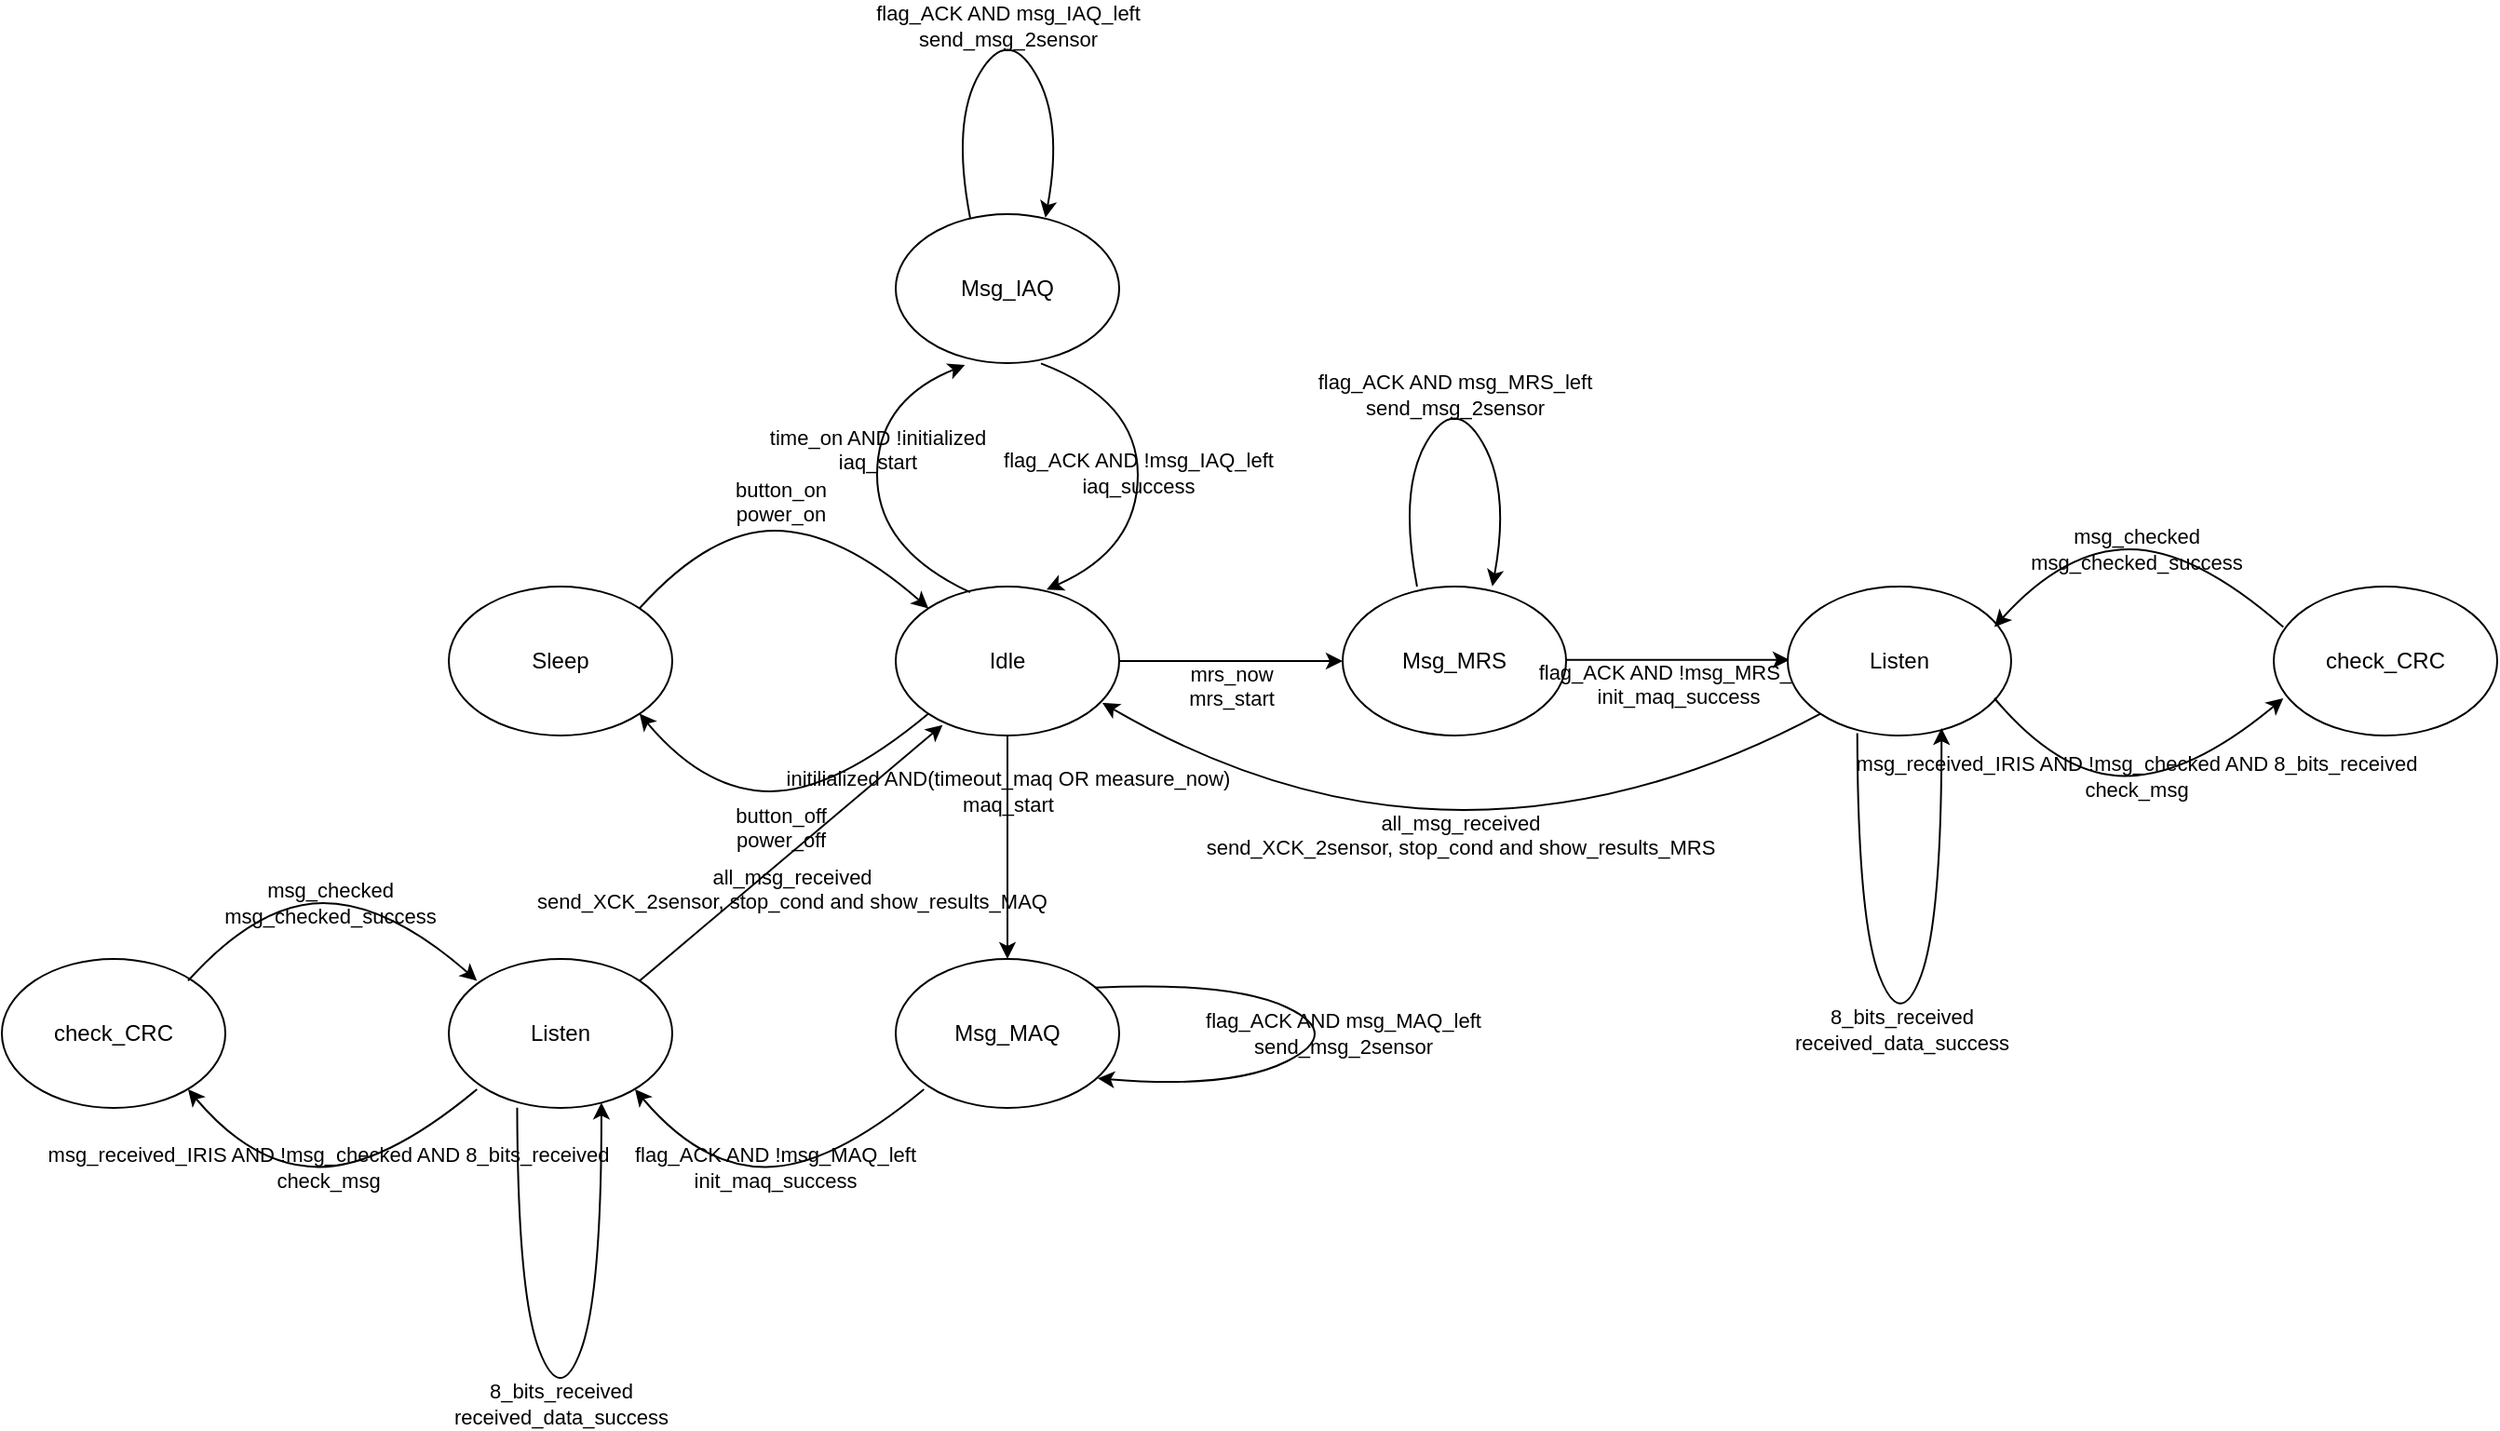 <mxfile version="12.9.14" type="google"><diagram id="xmG_391eicdIHBzz3NUD" name="Page-1"><mxGraphModel dx="2391" dy="1476" grid="1" gridSize="10" guides="1" tooltips="1" connect="1" arrows="1" fold="1" page="1" pageScale="1" pageWidth="827" pageHeight="1169" math="0" shadow="0"><root><mxCell id="0"/><mxCell id="1" parent="0"/><mxCell id="2yx_JrIx052W6-UXu50i-2" value="Sleep" style="ellipse;whiteSpace=wrap;html=1;" parent="1" vertex="1"><mxGeometry x="80" y="320" width="120" height="80" as="geometry"/></mxCell><mxCell id="2yx_JrIx052W6-UXu50i-3" value="Idle" style="ellipse;whiteSpace=wrap;html=1;" parent="1" vertex="1"><mxGeometry x="320" y="320" width="120" height="80" as="geometry"/></mxCell><mxCell id="2yx_JrIx052W6-UXu50i-6" value="button_on&lt;br&gt;power_on" style="curved=1;endArrow=classic;html=1;exitX=1;exitY=0;exitDx=0;exitDy=0;entryX=0;entryY=0;entryDx=0;entryDy=0;verticalAlign=bottom;labelBackgroundColor=none;" parent="1" source="2yx_JrIx052W6-UXu50i-2" target="2yx_JrIx052W6-UXu50i-3" edge="1"><mxGeometry width="50" height="50" relative="1" as="geometry"><mxPoint x="210" y="290" as="sourcePoint"/><mxPoint x="260" y="240" as="targetPoint"/><Array as="points"><mxPoint x="220" y="290"/><mxPoint x="290" y="290"/></Array></mxGeometry></mxCell><mxCell id="2yx_JrIx052W6-UXu50i-7" value="button_off&lt;br&gt;power_off" style="curved=1;endArrow=classic;html=1;exitX=0;exitY=1;exitDx=0;exitDy=0;entryX=1;entryY=1;entryDx=0;entryDy=0;verticalAlign=top;labelBackgroundColor=none;" parent="1" source="2yx_JrIx052W6-UXu50i-3" target="2yx_JrIx052W6-UXu50i-2" edge="1"><mxGeometry width="50" height="50" relative="1" as="geometry"><mxPoint x="335.144" y="471.716" as="sourcePoint"/><mxPoint x="179.996" y="471.716" as="targetPoint"/><Array as="points"><mxPoint x="287.57" y="430"/><mxPoint x="217.57" y="430"/></Array></mxGeometry></mxCell><mxCell id="2yx_JrIx052W6-UXu50i-8" value="Msg_IAQ" style="ellipse;whiteSpace=wrap;html=1;" parent="1" vertex="1"><mxGeometry x="320" y="120" width="120" height="80" as="geometry"/></mxCell><mxCell id="2yx_JrIx052W6-UXu50i-10" value="time_on AND !initialized&lt;br&gt;iaq_start" style="curved=1;endArrow=classic;html=1;exitX=0.333;exitY=0.038;exitDx=0;exitDy=0;exitPerimeter=0;entryX=0.31;entryY=1.013;entryDx=0;entryDy=0;entryPerimeter=0;verticalAlign=bottom;labelBackgroundColor=none;" parent="1" source="2yx_JrIx052W6-UXu50i-3" target="2yx_JrIx052W6-UXu50i-8" edge="1"><mxGeometry width="50" height="50" relative="1" as="geometry"><mxPoint x="310" y="210" as="sourcePoint"/><mxPoint x="360" y="160" as="targetPoint"/><Array as="points"><mxPoint x="310" y="300"/><mxPoint x="310" y="220"/></Array></mxGeometry></mxCell><mxCell id="2yx_JrIx052W6-UXu50i-11" value="flag_ACK AND !msg_IAQ_left&lt;br&gt;iaq_success" style="curved=1;endArrow=classic;html=1;exitX=0.65;exitY=1.002;exitDx=0;exitDy=0;exitPerimeter=0;entryX=0.675;entryY=0.02;entryDx=0;entryDy=0;entryPerimeter=0;labelBackgroundColor=none;" parent="1" source="2yx_JrIx052W6-UXu50i-8" target="2yx_JrIx052W6-UXu50i-3" edge="1"><mxGeometry width="50" height="50" relative="1" as="geometry"><mxPoint x="401.02" y="200.0" as="sourcePoint"/><mxPoint x="404.98" y="324.0" as="targetPoint"/><Array as="points"><mxPoint x="450" y="220"/><mxPoint x="450" y="300"/></Array></mxGeometry></mxCell><mxCell id="2yx_JrIx052W6-UXu50i-12" value="flag_ACK AND msg_IAQ_left&lt;br&gt;send_msg_2sensor" style="curved=1;endArrow=classic;html=1;exitX=0.333;exitY=0.038;exitDx=0;exitDy=0;exitPerimeter=0;entryX=0.67;entryY=0.024;entryDx=0;entryDy=0;entryPerimeter=0;labelBackgroundColor=none;" parent="1" edge="1" target="2yx_JrIx052W6-UXu50i-8"><mxGeometry width="50" height="50" relative="1" as="geometry"><mxPoint x="359.96" y="122.0" as="sourcePoint"/><mxPoint x="357.2" y="-2.842e-14" as="targetPoint"/><Array as="points"><mxPoint x="350" y="70"/><mxPoint x="380" y="19"/><mxPoint x="410" y="70"/></Array></mxGeometry></mxCell><mxCell id="2yx_JrIx052W6-UXu50i-14" value="Msg_MAQ" style="ellipse;whiteSpace=wrap;html=1;" parent="1" vertex="1"><mxGeometry x="320" y="520" width="120" height="80" as="geometry"/></mxCell><mxCell id="2yx_JrIx052W6-UXu50i-18" value="flag_ACK AND msg_MAQ_left&lt;br&gt;send_msg_2sensor" style="curved=1;endArrow=classic;html=1;exitX=0.894;exitY=0.192;exitDx=0;exitDy=0;labelBackgroundColor=none;entryX=0.904;entryY=0.801;entryDx=0;entryDy=0;entryPerimeter=0;exitPerimeter=0;" parent="1" edge="1" target="2yx_JrIx052W6-UXu50i-14" source="2yx_JrIx052W6-UXu50i-14"><mxGeometry width="50" height="50" relative="1" as="geometry"><mxPoint x="419.996" y="531.716" as="sourcePoint"/><mxPoint x="458" y="590" as="targetPoint"/><Array as="points"><mxPoint x="500" y="532"/><mxPoint x="560" y="560"/><mxPoint x="500" y="590"/></Array></mxGeometry></mxCell><mxCell id="2yx_JrIx052W6-UXu50i-29" value="Listen" style="ellipse;whiteSpace=wrap;html=1;" parent="1" vertex="1"><mxGeometry x="80" y="520" width="120" height="80" as="geometry"/></mxCell><mxCell id="2yx_JrIx052W6-UXu50i-30" value="check_CRC" style="ellipse;whiteSpace=wrap;html=1;" parent="1" vertex="1"><mxGeometry x="-160" y="520" width="120" height="80" as="geometry"/></mxCell><mxCell id="2yx_JrIx052W6-UXu50i-33" value="msg_received_IRIS AND !msg_checked AND 8_bits_received&lt;br&gt;check_msg" style="curved=1;endArrow=classic;html=1;exitX=0;exitY=1;exitDx=0;exitDy=0;entryX=1;entryY=1;entryDx=0;entryDy=0;labelBackgroundColor=none;" parent="1" edge="1"><mxGeometry width="50" height="50" relative="1" as="geometry"><mxPoint x="95.144" y="590.004" as="sourcePoint"/><mxPoint x="-60.004" y="590.004" as="targetPoint"/><Array as="points"><mxPoint x="45.14" y="631.72"/><mxPoint x="-24.86" y="631.72"/></Array></mxGeometry></mxCell><mxCell id="2yx_JrIx052W6-UXu50i-34" value="msg_checked&lt;br&gt;msg_checked_success" style="curved=1;endArrow=classic;html=1;exitX=1;exitY=0;exitDx=0;exitDy=0;entryX=0;entryY=0;entryDx=0;entryDy=0;labelBackgroundColor=none;" parent="1" edge="1"><mxGeometry width="50" height="50" relative="1" as="geometry"><mxPoint x="-60.004" y="531.716" as="sourcePoint"/><mxPoint x="95.144" y="531.716" as="targetPoint"/><Array as="points"><mxPoint x="-22.43" y="490"/><mxPoint x="47.57" y="490"/></Array></mxGeometry></mxCell><mxCell id="2yx_JrIx052W6-UXu50i-36" value="all_msg_received&lt;br&gt;send_XCK_2sensor, stop_cond and show_results_MAQ" style="endArrow=classic;html=1;entryX=0.21;entryY=0.929;entryDx=0;entryDy=0;entryPerimeter=0;exitX=1;exitY=0;exitDx=0;exitDy=0;verticalAlign=top;labelBackgroundColor=none;" parent="1" source="2yx_JrIx052W6-UXu50i-29" target="2yx_JrIx052W6-UXu50i-3" edge="1"><mxGeometry width="50" height="50" relative="1" as="geometry"><mxPoint x="100" y="570" as="sourcePoint"/><mxPoint x="150" y="520" as="targetPoint"/></mxGeometry></mxCell><mxCell id="2yx_JrIx052W6-UXu50i-37" value="Msg_MRS" style="ellipse;whiteSpace=wrap;html=1;" parent="1" vertex="1"><mxGeometry x="560" y="320" width="120" height="80" as="geometry"/></mxCell><mxCell id="2yx_JrIx052W6-UXu50i-40" value="initilialized AND(timeout_maq OR measure_now)&lt;br&gt;maq_start" style="endArrow=classic;html=1;exitX=0.5;exitY=1;exitDx=0;exitDy=0;entryX=0.5;entryY=0;entryDx=0;entryDy=0;labelBackgroundColor=none;" parent="1" source="2yx_JrIx052W6-UXu50i-3" target="2yx_JrIx052W6-UXu50i-14" edge="1"><mxGeometry x="-0.5" width="50" height="50" relative="1" as="geometry"><mxPoint x="440" y="520" as="sourcePoint"/><mxPoint x="490" y="470" as="targetPoint"/><mxPoint as="offset"/></mxGeometry></mxCell><mxCell id="2yx_JrIx052W6-UXu50i-41" value="&lt;br&gt;&lt;br&gt;&lt;span style=&quot;font-family: &amp;quot;helvetica&amp;quot; ; font-size: 11px ; font-style: normal ; font-weight: 400 ; letter-spacing: normal ; text-align: center ; text-indent: 0px ; text-transform: none ; word-spacing: 0px ; float: none ; display: inline&quot;&gt;mrs_now&lt;/span&gt;&lt;br style=&quot;font-family: &amp;quot;helvetica&amp;quot; ; font-size: 11px ; font-style: normal ; font-weight: 400 ; letter-spacing: normal ; text-align: center ; text-indent: 0px ; text-transform: none ; word-spacing: 0px&quot;&gt;&lt;span style=&quot;font-family: &amp;quot;helvetica&amp;quot; ; font-size: 11px ; font-style: normal ; font-weight: 400 ; letter-spacing: normal ; text-align: center ; text-indent: 0px ; text-transform: none ; word-spacing: 0px ; float: none ; display: inline&quot;&gt;mrs_start&lt;/span&gt;&lt;br&gt;" style="endArrow=classic;html=1;exitX=1;exitY=0.5;exitDx=0;exitDy=0;entryX=0;entryY=0.5;entryDx=0;entryDy=0;labelBackgroundColor=none;" parent="1" source="2yx_JrIx052W6-UXu50i-3" target="2yx_JrIx052W6-UXu50i-37" edge="1"><mxGeometry width="50" height="50" relative="1" as="geometry"><mxPoint x="440" y="520" as="sourcePoint"/><mxPoint x="490" y="470" as="targetPoint"/></mxGeometry></mxCell><mxCell id="2yx_JrIx052W6-UXu50i-47" value="&lt;br&gt;&lt;br&gt;&lt;span style=&quot;font-family: &amp;#34;helvetica&amp;#34; ; font-size: 11px ; font-style: normal ; font-weight: 400 ; letter-spacing: normal ; text-align: center ; text-indent: 0px ; text-transform: none ; word-spacing: 0px ; float: none ; display: inline&quot;&gt;flag_ACK AND !msg_MRS_left&lt;/span&gt;&lt;br style=&quot;font-family: &amp;#34;helvetica&amp;#34; ; font-size: 11px ; font-style: normal ; font-weight: 400 ; letter-spacing: normal ; text-align: center ; text-indent: 0px ; text-transform: none ; word-spacing: 0px&quot;&gt;&lt;span style=&quot;font-family: &amp;#34;helvetica&amp;#34; ; font-size: 11px ; font-style: normal ; font-weight: 400 ; letter-spacing: normal ; text-align: center ; text-indent: 0px ; text-transform: none ; word-spacing: 0px ; float: none ; display: inline&quot;&gt;init_maq_success&lt;/span&gt;" style="endArrow=classic;html=1;exitX=1;exitY=0.5;exitDx=0;exitDy=0;entryX=0;entryY=0.5;entryDx=0;entryDy=0;labelBackgroundColor=none;" parent="1" edge="1"><mxGeometry width="50" height="50" relative="1" as="geometry"><mxPoint x="680.0" y="359.41" as="sourcePoint"/><mxPoint x="800.0" y="359.41" as="targetPoint"/></mxGeometry></mxCell><mxCell id="2yx_JrIx052W6-UXu50i-53" value="Listen" style="ellipse;whiteSpace=wrap;html=1;" parent="1" vertex="1"><mxGeometry x="799" y="320" width="120" height="80" as="geometry"/></mxCell><mxCell id="y63Z1V604zQ70VEAd2-p-1" value="&lt;span style=&quot;font-family: &amp;#34;helvetica&amp;#34;&quot;&gt;flag_ACK AND msg_MRS_left&lt;/span&gt;&lt;br style=&quot;font-family: &amp;#34;helvetica&amp;#34;&quot;&gt;&lt;span style=&quot;font-family: &amp;#34;helvetica&amp;#34;&quot;&gt;send_msg_2sensor&lt;/span&gt;" style="curved=1;endArrow=classic;html=1;exitX=0.333;exitY=0.038;exitDx=0;exitDy=0;exitPerimeter=0;entryX=0.67;entryY=0.024;entryDx=0;entryDy=0;entryPerimeter=0;labelBackgroundColor=none;" edge="1" parent="1"><mxGeometry width="50" height="50" relative="1" as="geometry"><mxPoint x="599.96" y="320" as="sourcePoint"/><mxPoint x="640.4" y="319.92" as="targetPoint"/><Array as="points"><mxPoint x="590" y="268"/><mxPoint x="620" y="217"/><mxPoint x="650" y="268"/></Array></mxGeometry></mxCell><mxCell id="y63Z1V604zQ70VEAd2-p-7" value="flag_ACK AND !msg_MAQ_left&lt;br&gt;init_maq_success" style="curved=1;endArrow=classic;html=1;exitX=0;exitY=1;exitDx=0;exitDy=0;entryX=1;entryY=1;entryDx=0;entryDy=0;labelBackgroundColor=none;" edge="1" parent="1"><mxGeometry width="50" height="50" relative="1" as="geometry"><mxPoint x="335.144" y="590.004" as="sourcePoint"/><mxPoint x="179.996" y="590.004" as="targetPoint"/><Array as="points"><mxPoint x="285.14" y="631.72"/><mxPoint x="215.14" y="631.72"/></Array></mxGeometry></mxCell><mxCell id="y63Z1V604zQ70VEAd2-p-8" value="8_bits_received&lt;br&gt;received_data_success" style="curved=1;endArrow=classic;html=1;entryX=0.683;entryY=0.964;entryDx=0;entryDy=0;entryPerimeter=0;exitX=0.306;exitY=0.999;exitDx=0;exitDy=0;exitPerimeter=0;" edge="1" parent="1" source="2yx_JrIx052W6-UXu50i-29" target="2yx_JrIx052W6-UXu50i-29"><mxGeometry width="50" height="50" relative="1" as="geometry"><mxPoint x="110" y="730" as="sourcePoint"/><mxPoint x="160" y="680" as="targetPoint"/><Array as="points"><mxPoint x="117" y="700"/><mxPoint x="140" y="760"/><mxPoint x="162" y="700"/></Array></mxGeometry></mxCell><mxCell id="y63Z1V604zQ70VEAd2-p-10" value="8_bits_received&lt;br&gt;received_data_success" style="curved=1;endArrow=classic;html=1;entryX=0.683;entryY=0.964;entryDx=0;entryDy=0;entryPerimeter=0;exitX=0.306;exitY=0.999;exitDx=0;exitDy=0;exitPerimeter=0;" edge="1" parent="1"><mxGeometry width="50" height="50" relative="1" as="geometry"><mxPoint x="836.36" y="398.8" as="sourcePoint"/><mxPoint x="881.6" y="396.0" as="targetPoint"/><Array as="points"><mxPoint x="836.64" y="498.88"/><mxPoint x="859.64" y="558.88"/><mxPoint x="881.64" y="498.88"/></Array></mxGeometry></mxCell><mxCell id="y63Z1V604zQ70VEAd2-p-11" value="msg_checked&lt;br&gt;msg_checked_success" style="curved=1;endArrow=classic;html=1;exitX=1;exitY=0;exitDx=0;exitDy=0;entryX=0;entryY=0;entryDx=0;entryDy=0;labelBackgroundColor=none;" edge="1" parent="1"><mxGeometry width="50" height="50" relative="1" as="geometry"><mxPoint x="1065.144" y="341.716" as="sourcePoint"/><mxPoint x="909.996" y="341.716" as="targetPoint"/><Array as="points"><mxPoint x="1017.57" y="300"/><mxPoint x="947.57" y="300"/></Array></mxGeometry></mxCell><mxCell id="y63Z1V604zQ70VEAd2-p-12" value="msg_received_IRIS AND !msg_checked AND 8_bits_received&lt;br&gt;check_msg" style="curved=1;endArrow=classic;html=1;exitX=0;exitY=1;exitDx=0;exitDy=0;entryX=1;entryY=1;entryDx=0;entryDy=0;labelBackgroundColor=none;" edge="1" parent="1"><mxGeometry width="50" height="50" relative="1" as="geometry"><mxPoint x="909.996" y="380.004" as="sourcePoint"/><mxPoint x="1065.144" y="380.004" as="targetPoint"/><Array as="points"><mxPoint x="945.14" y="421.72"/><mxPoint x="1015.14" y="421.72"/></Array></mxGeometry></mxCell><mxCell id="y63Z1V604zQ70VEAd2-p-13" value="check_CRC" style="ellipse;whiteSpace=wrap;html=1;" vertex="1" parent="1"><mxGeometry x="1060" y="320" width="120" height="80" as="geometry"/></mxCell><mxCell id="y63Z1V604zQ70VEAd2-p-14" value="&lt;br&gt;&lt;br&gt;&lt;span style=&quot;font-family: &amp;#34;helvetica&amp;#34; ; font-size: 11px ; font-style: normal ; font-weight: 400 ; letter-spacing: normal ; text-align: center ; text-indent: 0px ; text-transform: none ; word-spacing: 0px ; float: none ; display: inline&quot;&gt;all_msg_received&lt;/span&gt;&lt;br style=&quot;font-family: &amp;#34;helvetica&amp;#34; ; font-size: 11px ; font-style: normal ; font-weight: 400 ; letter-spacing: normal ; text-align: center ; text-indent: 0px ; text-transform: none ; word-spacing: 0px&quot;&gt;&lt;span style=&quot;font-family: &amp;#34;helvetica&amp;#34; ; font-size: 11px ; font-style: normal ; font-weight: 400 ; letter-spacing: normal ; text-align: center ; text-indent: 0px ; text-transform: none ; word-spacing: 0px ; float: none ; display: inline&quot;&gt;send_XCK_2sensor, stop_cond and show_results_MRS&lt;/span&gt;&lt;br&gt;" style="curved=1;endArrow=classic;html=1;entryX=0.925;entryY=0.781;entryDx=0;entryDy=0;entryPerimeter=0;exitX=0;exitY=1;exitDx=0;exitDy=0;labelBackgroundColor=none;" edge="1" parent="1" source="2yx_JrIx052W6-UXu50i-53" target="2yx_JrIx052W6-UXu50i-3"><mxGeometry width="50" height="50" relative="1" as="geometry"><mxPoint x="490" y="480" as="sourcePoint"/><mxPoint x="540" y="430" as="targetPoint"/><Array as="points"><mxPoint x="720" y="440"/><mxPoint x="530" y="440"/></Array></mxGeometry></mxCell></root></mxGraphModel></diagram></mxfile>